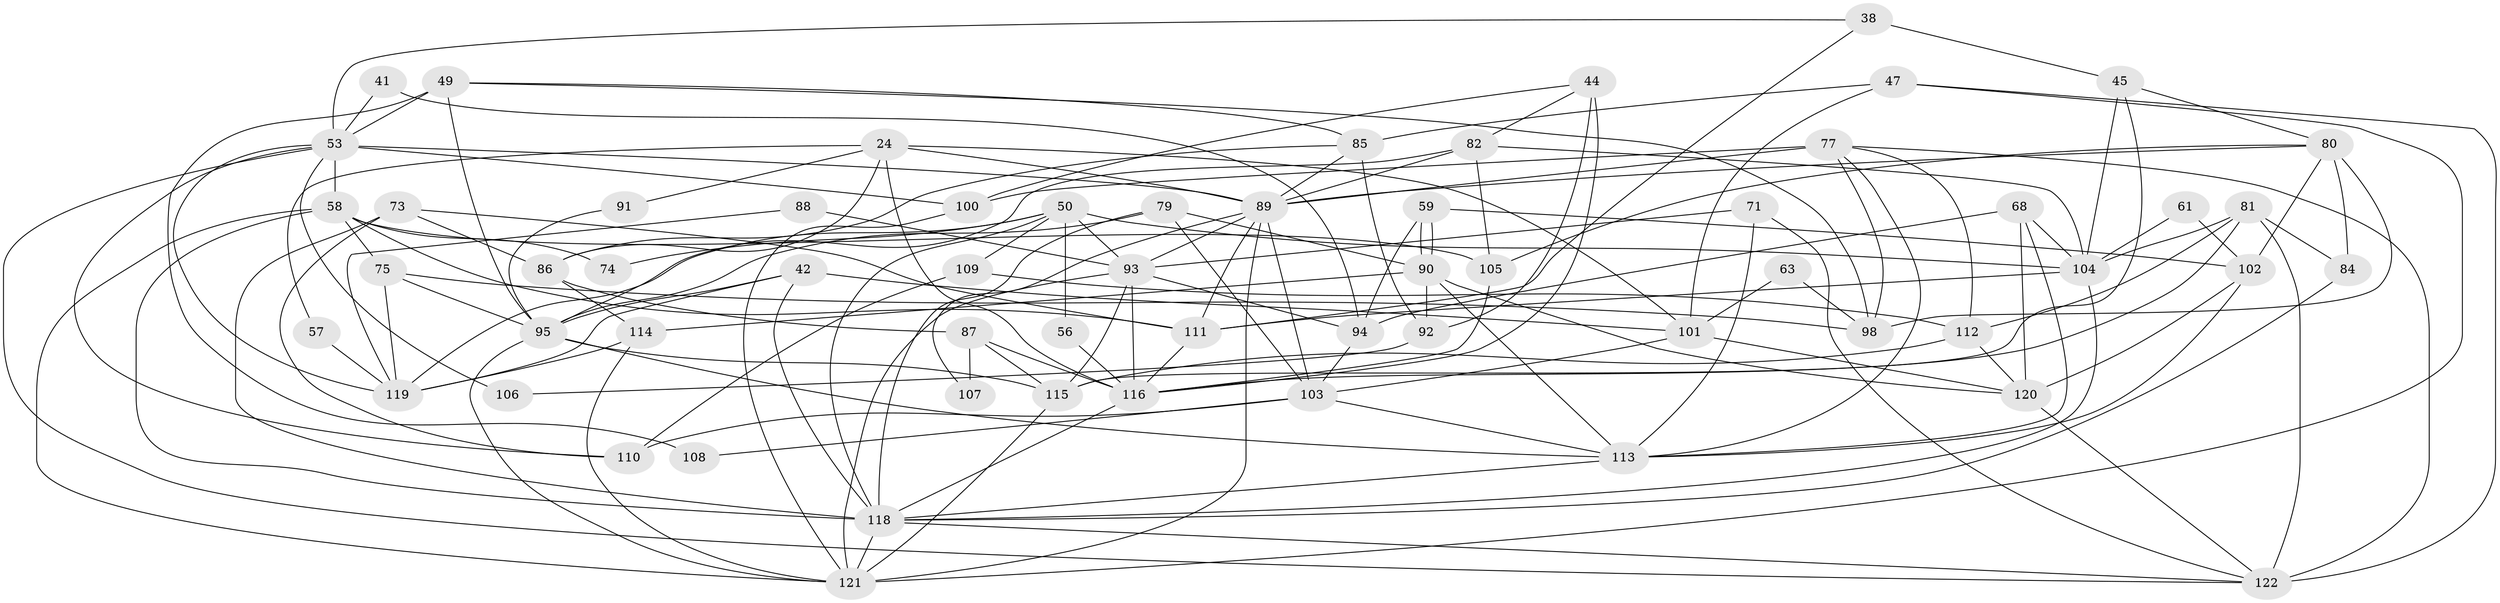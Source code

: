 // original degree distribution, {2: 0.18032786885245902, 5: 0.22950819672131148, 6: 0.03278688524590164, 3: 0.20491803278688525, 4: 0.2786885245901639, 7: 0.02459016393442623, 8: 0.04918032786885246}
// Generated by graph-tools (version 1.1) at 2025/54/03/04/25 21:54:54]
// undirected, 61 vertices, 153 edges
graph export_dot {
graph [start="1"]
  node [color=gray90,style=filled];
  24 [super="+10"];
  38 [super="+37"];
  41;
  42;
  44;
  45 [super="+33"];
  47;
  49;
  50 [super="+30"];
  53 [super="+19+29"];
  56;
  57;
  58 [super="+25"];
  59;
  61;
  63;
  68;
  71;
  73;
  74;
  75;
  77 [super="+76"];
  79;
  80 [super="+39"];
  81;
  82 [super="+5"];
  84 [super="+51"];
  85 [super="+64"];
  86;
  87;
  88;
  89 [super="+83+43"];
  90;
  91;
  92 [super="+34"];
  93 [super="+31"];
  94 [super="+36"];
  95 [super="+72"];
  98 [super="+18"];
  100 [super="+48"];
  101 [super="+40"];
  102;
  103 [super="+78"];
  104 [super="+28+55"];
  105 [super="+54"];
  106;
  107;
  108;
  109;
  110 [super="+97"];
  111 [super="+20+96"];
  112 [super="+1"];
  113 [super="+67"];
  114 [super="+11"];
  115 [super="+46"];
  116 [super="+4+65"];
  118 [super="+117"];
  119 [super="+27+69"];
  120 [super="+16+35"];
  121 [super="+99+70"];
  122 [super="+13+17+60"];
  24 -- 57;
  24 -- 86;
  24 -- 116 [weight=3];
  24 -- 101 [weight=2];
  24 -- 89;
  24 -- 91;
  38 -- 45 [weight=2];
  38 -- 53;
  38 -- 111;
  41 -- 94;
  41 -- 53;
  42 -- 118;
  42 -- 95;
  42 -- 119;
  42 -- 101;
  44 -- 100;
  44 -- 92 [weight=2];
  44 -- 82;
  44 -- 116;
  45 -- 115 [weight=2];
  45 -- 80;
  45 -- 104;
  47 -- 85;
  47 -- 101;
  47 -- 121;
  47 -- 122;
  49 -- 95 [weight=2];
  49 -- 85 [weight=2];
  49 -- 108;
  49 -- 98;
  49 -- 53 [weight=2];
  50 -- 74;
  50 -- 118 [weight=2];
  50 -- 93;
  50 -- 104;
  50 -- 56;
  50 -- 109;
  50 -- 119;
  53 -- 58 [weight=2];
  53 -- 100;
  53 -- 106;
  53 -- 89;
  53 -- 110;
  53 -- 122;
  53 -- 119;
  56 -- 116;
  57 -- 119;
  58 -- 75;
  58 -- 118;
  58 -- 105;
  58 -- 121;
  58 -- 74;
  58 -- 111;
  59 -- 90;
  59 -- 90;
  59 -- 102;
  59 -- 94 [weight=2];
  61 -- 104;
  61 -- 102;
  63 -- 98;
  63 -- 101;
  68 -- 94;
  68 -- 113;
  68 -- 104;
  68 -- 120;
  71 -- 93 [weight=2];
  71 -- 122;
  71 -- 113;
  73 -- 86;
  73 -- 110 [weight=2];
  73 -- 118;
  73 -- 111;
  75 -- 98;
  75 -- 119;
  75 -- 95;
  77 -- 100 [weight=2];
  77 -- 89 [weight=2];
  77 -- 98;
  77 -- 112;
  77 -- 122;
  77 -- 113;
  79 -- 90;
  79 -- 118;
  79 -- 95;
  79 -- 103;
  80 -- 84;
  80 -- 102 [weight=2];
  80 -- 89;
  80 -- 98;
  80 -- 105;
  81 -- 104 [weight=3];
  81 -- 112;
  81 -- 122 [weight=2];
  81 -- 84;
  81 -- 116;
  82 -- 105;
  82 -- 104;
  82 -- 89;
  82 -- 95;
  84 -- 118;
  85 -- 86;
  85 -- 92;
  85 -- 89;
  86 -- 87;
  86 -- 114;
  87 -- 107;
  87 -- 115;
  87 -- 116;
  88 -- 93 [weight=2];
  88 -- 119;
  89 -- 107;
  89 -- 103 [weight=2];
  89 -- 111;
  89 -- 93;
  89 -- 121;
  90 -- 120;
  90 -- 92;
  90 -- 113;
  90 -- 114 [weight=2];
  91 -- 95;
  92 -- 106;
  93 -- 94;
  93 -- 121;
  93 -- 115;
  93 -- 116;
  94 -- 103;
  95 -- 115;
  95 -- 121;
  95 -- 113;
  100 -- 121;
  101 -- 120;
  101 -- 103;
  102 -- 113;
  102 -- 120;
  103 -- 113;
  103 -- 108;
  103 -- 110;
  104 -- 118 [weight=2];
  104 -- 111;
  105 -- 116;
  109 -- 112;
  109 -- 110;
  111 -- 116 [weight=2];
  112 -- 115;
  112 -- 120;
  113 -- 118;
  114 -- 119 [weight=2];
  114 -- 121 [weight=2];
  115 -- 121 [weight=2];
  116 -- 118;
  118 -- 122;
  118 -- 121 [weight=2];
  120 -- 122;
}
